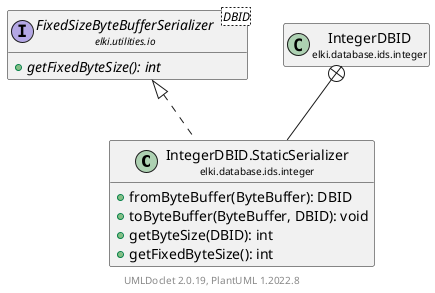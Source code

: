 @startuml
    remove .*\.(Instance|Par|Parameterizer|Factory)$
    set namespaceSeparator none
    hide empty fields
    hide empty methods

    class "<size:14>IntegerDBID.StaticSerializer\n<size:10>elki.database.ids.integer" as elki.database.ids.integer.IntegerDBID.StaticSerializer [[IntegerDBID.StaticSerializer.html]] {
        +fromByteBuffer(ByteBuffer): DBID
        +toByteBuffer(ByteBuffer, DBID): void
        +getByteSize(DBID): int
        +getFixedByteSize(): int
    }

    interface "<size:14>FixedSizeByteBufferSerializer\n<size:10>elki.utilities.io" as elki.utilities.io.FixedSizeByteBufferSerializer<DBID> [[../../../utilities/io/FixedSizeByteBufferSerializer.html]] {
        {abstract} +getFixedByteSize(): int
    }
    class "<size:14>IntegerDBID\n<size:10>elki.database.ids.integer" as elki.database.ids.integer.IntegerDBID [[IntegerDBID.html]]

    elki.utilities.io.FixedSizeByteBufferSerializer <|.. elki.database.ids.integer.IntegerDBID.StaticSerializer
    elki.database.ids.integer.IntegerDBID +-- elki.database.ids.integer.IntegerDBID.StaticSerializer

    center footer UMLDoclet 2.0.19, PlantUML 1.2022.8
@enduml
